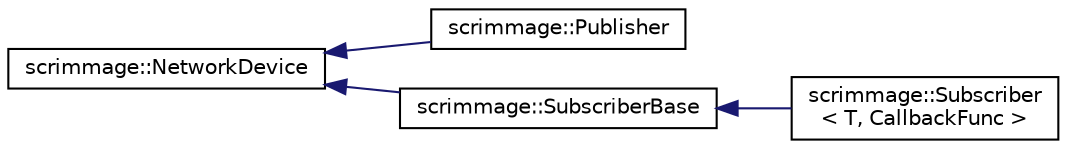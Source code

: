 digraph "Graphical Class Hierarchy"
{
 // LATEX_PDF_SIZE
  edge [fontname="Helvetica",fontsize="10",labelfontname="Helvetica",labelfontsize="10"];
  node [fontname="Helvetica",fontsize="10",shape=record];
  rankdir="LR";
  Node0 [label="scrimmage::NetworkDevice",height=0.2,width=0.4,color="black", fillcolor="white", style="filled",URL="$classscrimmage_1_1NetworkDevice.html",tooltip=" "];
  Node0 -> Node1 [dir="back",color="midnightblue",fontsize="10",style="solid",fontname="Helvetica"];
  Node1 [label="scrimmage::Publisher",height=0.2,width=0.4,color="black", fillcolor="white", style="filled",URL="$classscrimmage_1_1Publisher.html",tooltip=" "];
  Node0 -> Node2 [dir="back",color="midnightblue",fontsize="10",style="solid",fontname="Helvetica"];
  Node2 [label="scrimmage::SubscriberBase",height=0.2,width=0.4,color="black", fillcolor="white", style="filled",URL="$classscrimmage_1_1SubscriberBase.html",tooltip=" "];
  Node2 -> Node3 [dir="back",color="midnightblue",fontsize="10",style="solid",fontname="Helvetica"];
  Node3 [label="scrimmage::Subscriber\l\< T, CallbackFunc \>",height=0.2,width=0.4,color="black", fillcolor="white", style="filled",URL="$classscrimmage_1_1Subscriber.html",tooltip=" "];
}
